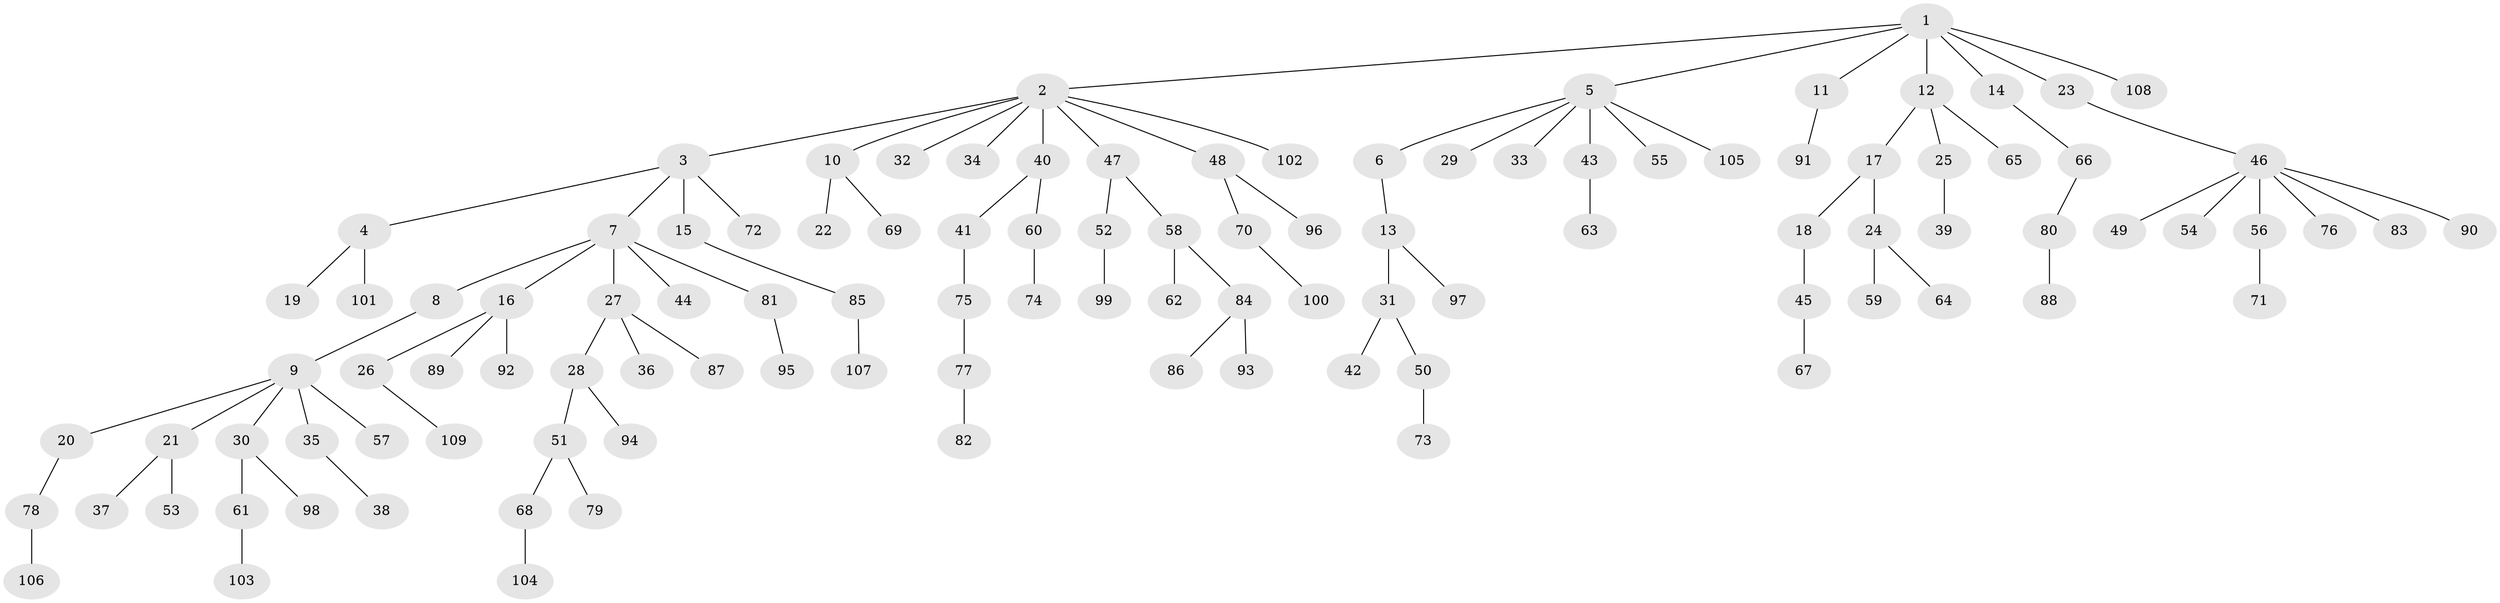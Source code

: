 // coarse degree distribution, {1: 0.5757575757575758, 4: 0.06060606060606061, 2: 0.21212121212121213, 5: 0.06060606060606061, 7: 0.030303030303030304, 3: 0.06060606060606061}
// Generated by graph-tools (version 1.1) at 2025/37/03/04/25 23:37:27]
// undirected, 109 vertices, 108 edges
graph export_dot {
  node [color=gray90,style=filled];
  1;
  2;
  3;
  4;
  5;
  6;
  7;
  8;
  9;
  10;
  11;
  12;
  13;
  14;
  15;
  16;
  17;
  18;
  19;
  20;
  21;
  22;
  23;
  24;
  25;
  26;
  27;
  28;
  29;
  30;
  31;
  32;
  33;
  34;
  35;
  36;
  37;
  38;
  39;
  40;
  41;
  42;
  43;
  44;
  45;
  46;
  47;
  48;
  49;
  50;
  51;
  52;
  53;
  54;
  55;
  56;
  57;
  58;
  59;
  60;
  61;
  62;
  63;
  64;
  65;
  66;
  67;
  68;
  69;
  70;
  71;
  72;
  73;
  74;
  75;
  76;
  77;
  78;
  79;
  80;
  81;
  82;
  83;
  84;
  85;
  86;
  87;
  88;
  89;
  90;
  91;
  92;
  93;
  94;
  95;
  96;
  97;
  98;
  99;
  100;
  101;
  102;
  103;
  104;
  105;
  106;
  107;
  108;
  109;
  1 -- 2;
  1 -- 5;
  1 -- 11;
  1 -- 12;
  1 -- 14;
  1 -- 23;
  1 -- 108;
  2 -- 3;
  2 -- 10;
  2 -- 32;
  2 -- 34;
  2 -- 40;
  2 -- 47;
  2 -- 48;
  2 -- 102;
  3 -- 4;
  3 -- 7;
  3 -- 15;
  3 -- 72;
  4 -- 19;
  4 -- 101;
  5 -- 6;
  5 -- 29;
  5 -- 33;
  5 -- 43;
  5 -- 55;
  5 -- 105;
  6 -- 13;
  7 -- 8;
  7 -- 16;
  7 -- 27;
  7 -- 44;
  7 -- 81;
  8 -- 9;
  9 -- 20;
  9 -- 21;
  9 -- 30;
  9 -- 35;
  9 -- 57;
  10 -- 22;
  10 -- 69;
  11 -- 91;
  12 -- 17;
  12 -- 25;
  12 -- 65;
  13 -- 31;
  13 -- 97;
  14 -- 66;
  15 -- 85;
  16 -- 26;
  16 -- 89;
  16 -- 92;
  17 -- 18;
  17 -- 24;
  18 -- 45;
  20 -- 78;
  21 -- 37;
  21 -- 53;
  23 -- 46;
  24 -- 59;
  24 -- 64;
  25 -- 39;
  26 -- 109;
  27 -- 28;
  27 -- 36;
  27 -- 87;
  28 -- 51;
  28 -- 94;
  30 -- 61;
  30 -- 98;
  31 -- 42;
  31 -- 50;
  35 -- 38;
  40 -- 41;
  40 -- 60;
  41 -- 75;
  43 -- 63;
  45 -- 67;
  46 -- 49;
  46 -- 54;
  46 -- 56;
  46 -- 76;
  46 -- 83;
  46 -- 90;
  47 -- 52;
  47 -- 58;
  48 -- 70;
  48 -- 96;
  50 -- 73;
  51 -- 68;
  51 -- 79;
  52 -- 99;
  56 -- 71;
  58 -- 62;
  58 -- 84;
  60 -- 74;
  61 -- 103;
  66 -- 80;
  68 -- 104;
  70 -- 100;
  75 -- 77;
  77 -- 82;
  78 -- 106;
  80 -- 88;
  81 -- 95;
  84 -- 86;
  84 -- 93;
  85 -- 107;
}

